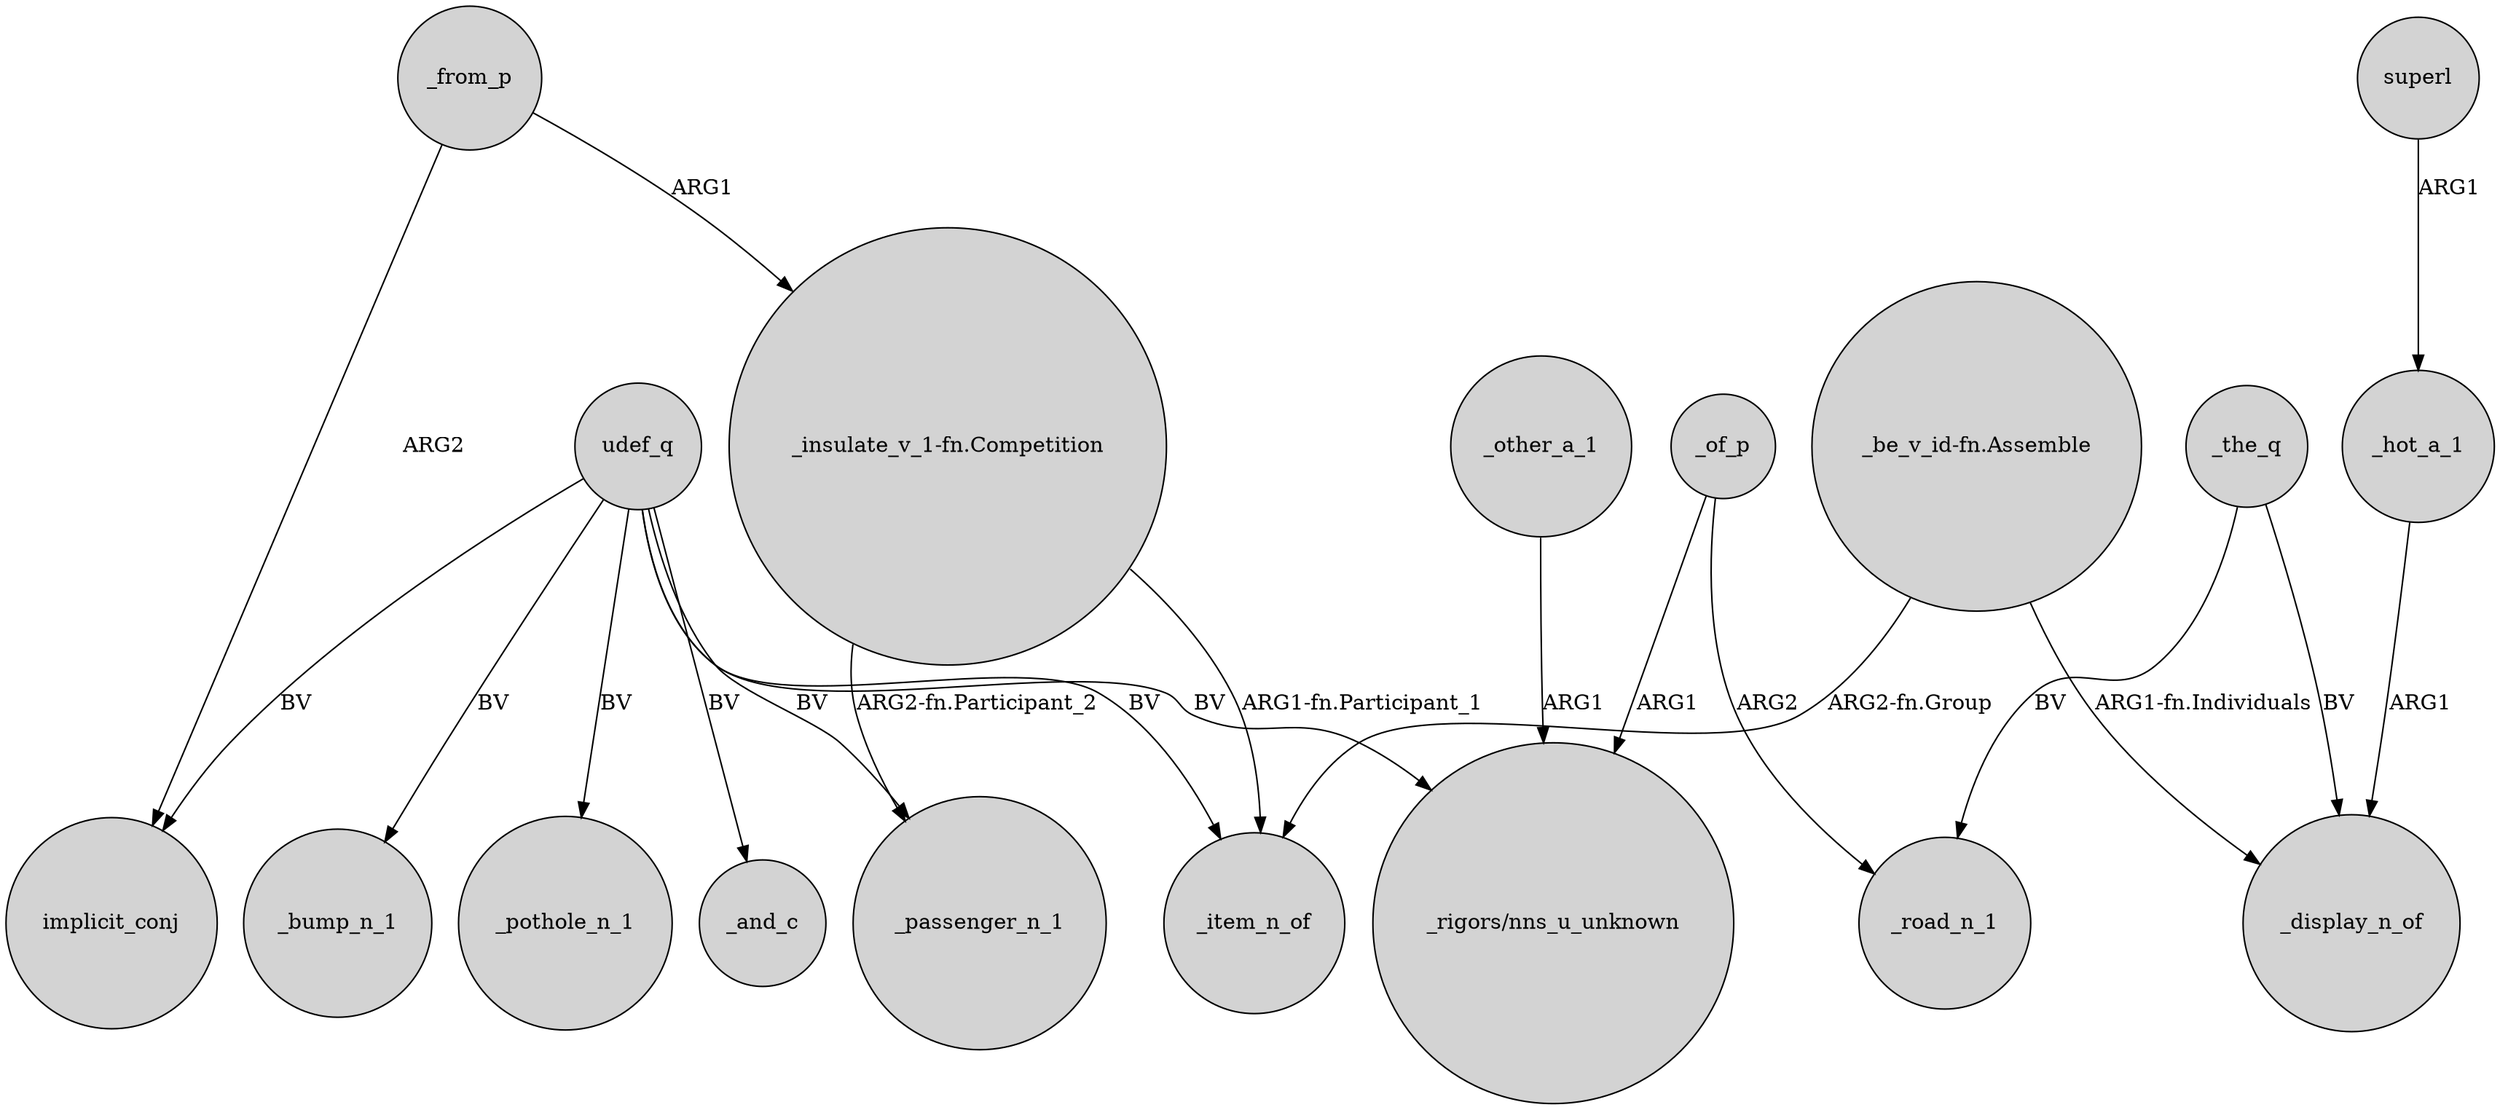 digraph {
	node [shape=circle style=filled]
	_hot_a_1 -> _display_n_of [label=ARG1]
	"_be_v_id-fn.Assemble" -> _item_n_of [label="ARG2-fn.Group"]
	udef_q -> "_rigors/nns_u_unknown" [label=BV]
	"_insulate_v_1-fn.Competition" -> _passenger_n_1 [label="ARG2-fn.Participant_2"]
	_of_p -> "_rigors/nns_u_unknown" [label=ARG1]
	_other_a_1 -> "_rigors/nns_u_unknown" [label=ARG1]
	udef_q -> _and_c [label=BV]
	_from_p -> "_insulate_v_1-fn.Competition" [label=ARG1]
	_of_p -> _road_n_1 [label=ARG2]
	udef_q -> _bump_n_1 [label=BV]
	_from_p -> implicit_conj [label=ARG2]
	_the_q -> _display_n_of [label=BV]
	_the_q -> _road_n_1 [label=BV]
	udef_q -> _passenger_n_1 [label=BV]
	"_insulate_v_1-fn.Competition" -> _item_n_of [label="ARG1-fn.Participant_1"]
	udef_q -> _pothole_n_1 [label=BV]
	"_be_v_id-fn.Assemble" -> _display_n_of [label="ARG1-fn.Individuals"]
	superl -> _hot_a_1 [label=ARG1]
	udef_q -> implicit_conj [label=BV]
	udef_q -> _item_n_of [label=BV]
}
